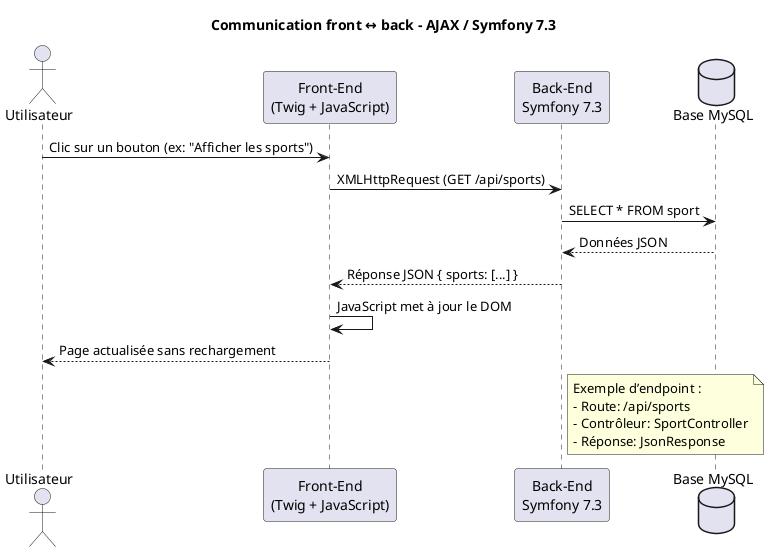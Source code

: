 @startuml
title Communication front ↔ back - AJAX / Symfony 7.3

actor Utilisateur as U
participant "Front-End\n(Twig + JavaScript)" as FE
participant "Back-End\nSymfony 7.3" as BE
database "Base MySQL" as DB

U -> FE : Clic sur un bouton (ex: "Afficher les sports")
FE -> BE : XMLHttpRequest (GET /api/sports)
BE -> DB : SELECT * FROM sport
DB --> BE : Données JSON
BE --> FE : Réponse JSON { sports: [...] }
FE -> FE : JavaScript met à jour le DOM
FE --> U : Page actualisée sans rechargement

note right of BE
  Exemple d’endpoint :
  - Route: /api/sports
  - Contrôleur: SportController
  - Réponse: JsonResponse
end note

@enduml
